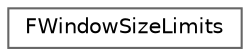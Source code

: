 digraph "Graphical Class Hierarchy"
{
 // INTERACTIVE_SVG=YES
 // LATEX_PDF_SIZE
  bgcolor="transparent";
  edge [fontname=Helvetica,fontsize=10,labelfontname=Helvetica,labelfontsize=10];
  node [fontname=Helvetica,fontsize=10,shape=box,height=0.2,width=0.4];
  rankdir="LR";
  Node0 [id="Node000000",label="FWindowSizeLimits",height=0.2,width=0.4,color="grey40", fillcolor="white", style="filled",URL="$dc/db6/structFWindowSizeLimits.html",tooltip="Defines the minimum and maximum dimensions that a window can take on."];
}
